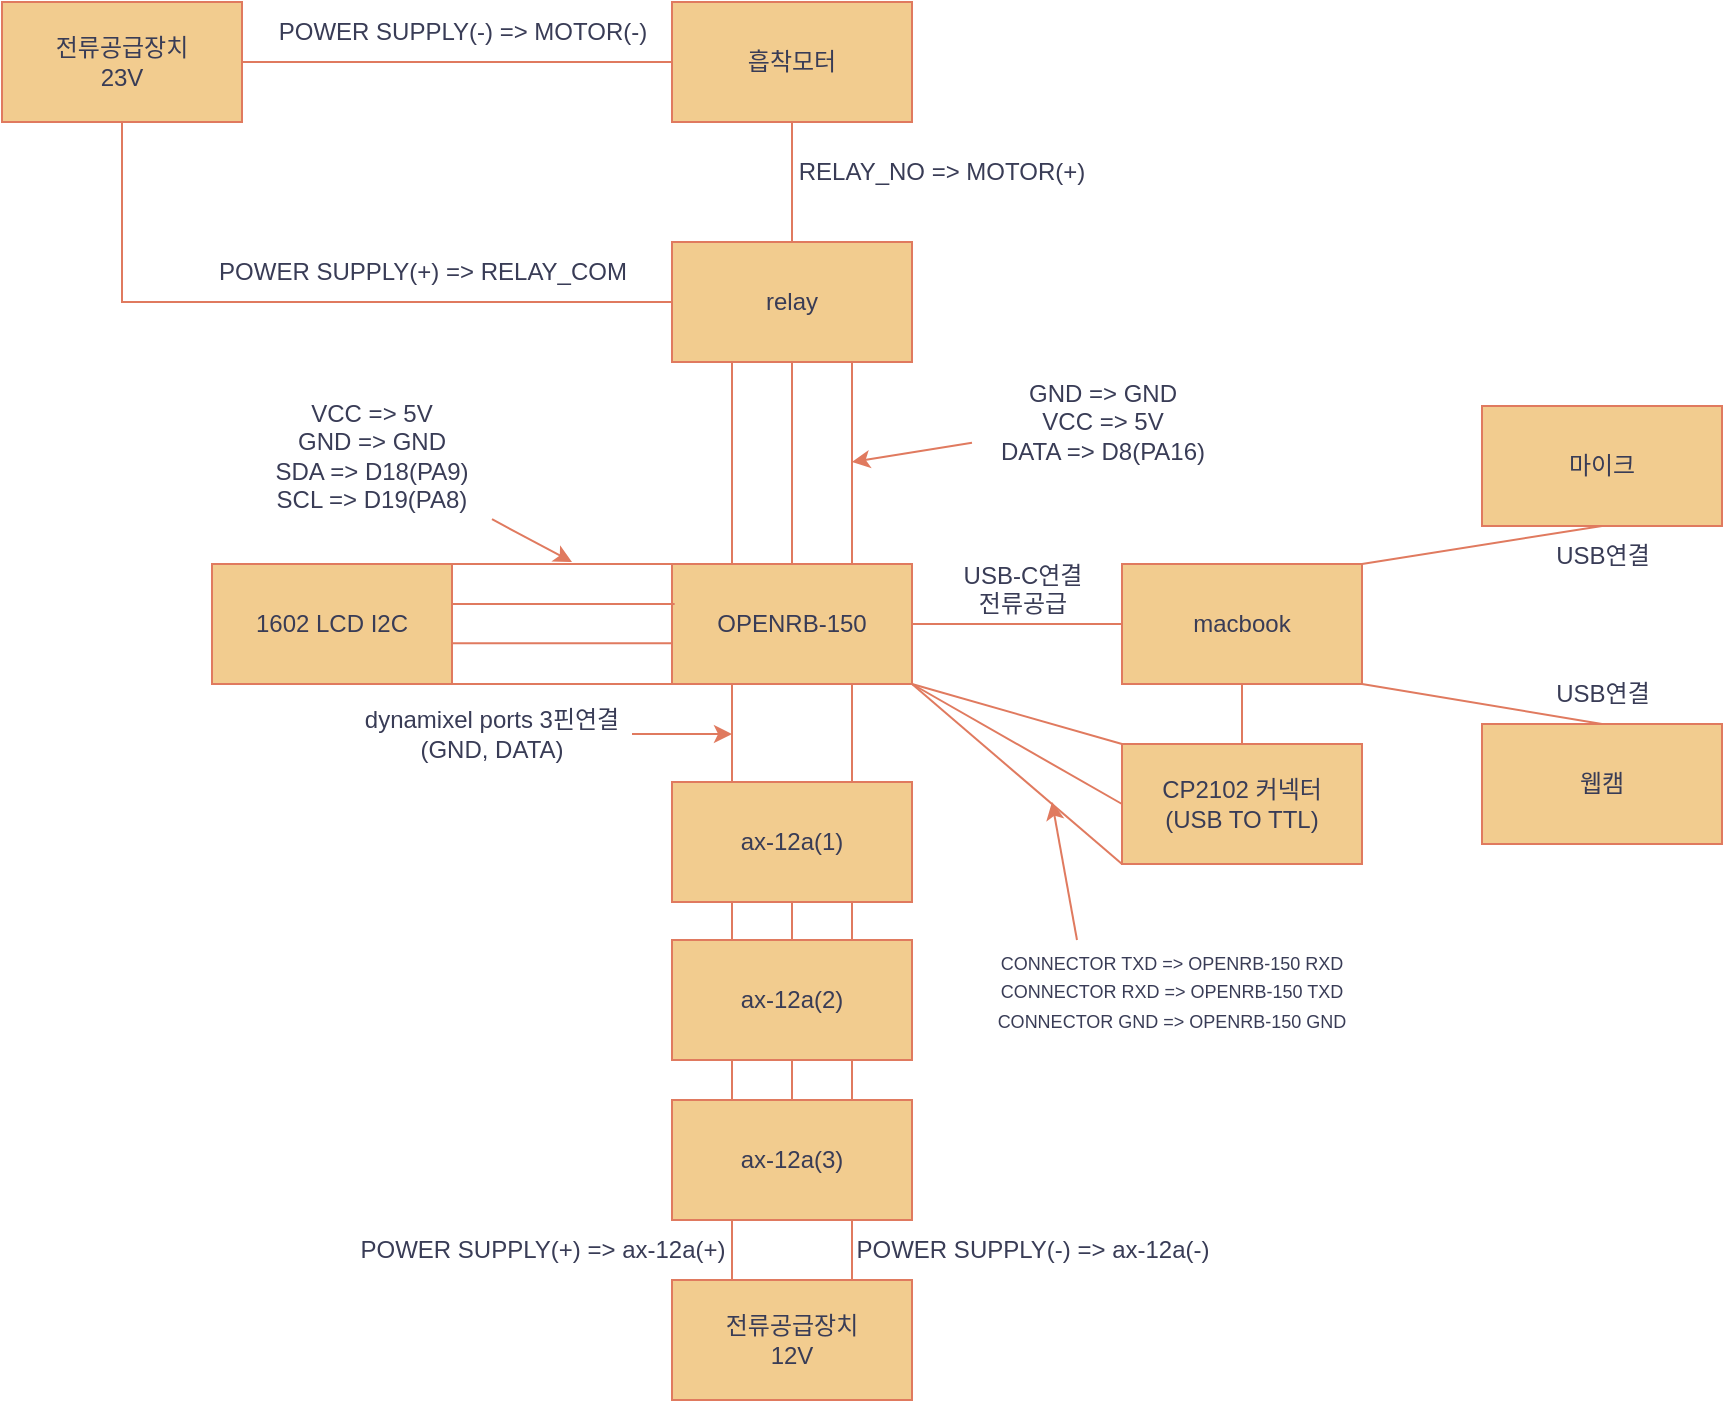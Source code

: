 <mxfile version="28.1.0">
  <diagram name="페이지-1" id="p5bLzSoSaJP6kwOeRM2j">
    <mxGraphModel dx="1559" dy="699" grid="1" gridSize="10" guides="1" tooltips="1" connect="1" arrows="1" fold="1" page="1" pageScale="1" pageWidth="827" pageHeight="1169" math="0" shadow="0">
      <root>
        <mxCell id="0" />
        <mxCell id="1" parent="0" />
        <mxCell id="WRhYxuFFtmBYYT9pFkxd-1" value="OPENRB-150" style="rounded=0;whiteSpace=wrap;html=1;labelBackgroundColor=none;fillColor=#F2CC8F;strokeColor=#E07A5F;fontColor=#393C56;" vertex="1" parent="1">
          <mxGeometry x="40" y="1171" width="120" height="60" as="geometry" />
        </mxCell>
        <mxCell id="WRhYxuFFtmBYYT9pFkxd-2" value="ax-12a(1)" style="rounded=0;whiteSpace=wrap;html=1;labelBackgroundColor=none;fillColor=#F2CC8F;strokeColor=#E07A5F;fontColor=#393C56;" vertex="1" parent="1">
          <mxGeometry x="40" y="1280" width="120" height="60" as="geometry" />
        </mxCell>
        <mxCell id="WRhYxuFFtmBYYT9pFkxd-3" value="ax-12a(2)" style="rounded=0;whiteSpace=wrap;html=1;labelBackgroundColor=none;fillColor=#F2CC8F;strokeColor=#E07A5F;fontColor=#393C56;" vertex="1" parent="1">
          <mxGeometry x="40" y="1359" width="120" height="60" as="geometry" />
        </mxCell>
        <mxCell id="WRhYxuFFtmBYYT9pFkxd-4" value="ax-12a(3)" style="rounded=0;whiteSpace=wrap;html=1;labelBackgroundColor=none;fillColor=#F2CC8F;strokeColor=#E07A5F;fontColor=#393C56;" vertex="1" parent="1">
          <mxGeometry x="40" y="1439" width="120" height="60" as="geometry" />
        </mxCell>
        <mxCell id="WRhYxuFFtmBYYT9pFkxd-5" value="macbook" style="rounded=0;whiteSpace=wrap;html=1;labelBackgroundColor=none;fillColor=#F2CC8F;strokeColor=#E07A5F;fontColor=#393C56;" vertex="1" parent="1">
          <mxGeometry x="265" y="1171" width="120" height="60" as="geometry" />
        </mxCell>
        <mxCell id="WRhYxuFFtmBYYT9pFkxd-6" value="웹캠" style="rounded=0;whiteSpace=wrap;html=1;labelBackgroundColor=none;fillColor=#F2CC8F;strokeColor=#E07A5F;fontColor=#393C56;" vertex="1" parent="1">
          <mxGeometry x="445" y="1251" width="120" height="60" as="geometry" />
        </mxCell>
        <mxCell id="WRhYxuFFtmBYYT9pFkxd-7" value="마이크" style="rounded=0;whiteSpace=wrap;html=1;labelBackgroundColor=none;fillColor=#F2CC8F;strokeColor=#E07A5F;fontColor=#393C56;" vertex="1" parent="1">
          <mxGeometry x="445" y="1092" width="120" height="60" as="geometry" />
        </mxCell>
        <mxCell id="WRhYxuFFtmBYYT9pFkxd-8" value="" style="endArrow=none;html=1;rounded=0;labelBackgroundColor=none;strokeColor=#E07A5F;fontColor=default;exitX=0.5;exitY=0;exitDx=0;exitDy=0;entryX=1;entryY=1;entryDx=0;entryDy=0;" edge="1" parent="1" source="WRhYxuFFtmBYYT9pFkxd-6" target="WRhYxuFFtmBYYT9pFkxd-5">
          <mxGeometry width="50" height="50" relative="1" as="geometry">
            <mxPoint x="650" y="1201" as="sourcePoint" />
            <mxPoint x="535" y="1231" as="targetPoint" />
          </mxGeometry>
        </mxCell>
        <mxCell id="WRhYxuFFtmBYYT9pFkxd-9" value="" style="endArrow=none;html=1;rounded=0;labelBackgroundColor=none;strokeColor=#E07A5F;fontColor=default;entryX=1;entryY=0;entryDx=0;entryDy=0;exitX=0.5;exitY=1;exitDx=0;exitDy=0;" edge="1" parent="1" source="WRhYxuFFtmBYYT9pFkxd-7" target="WRhYxuFFtmBYYT9pFkxd-5">
          <mxGeometry width="50" height="50" relative="1" as="geometry">
            <mxPoint x="770" y="1201" as="sourcePoint" />
            <mxPoint x="535" y="1171" as="targetPoint" />
          </mxGeometry>
        </mxCell>
        <mxCell id="WRhYxuFFtmBYYT9pFkxd-10" value="USB연결" style="text;html=1;align=center;verticalAlign=middle;resizable=0;points=[];autosize=1;strokeColor=none;fillColor=none;labelBackgroundColor=none;fontColor=#393C56;" vertex="1" parent="1">
          <mxGeometry x="470" y="1152" width="70" height="30" as="geometry" />
        </mxCell>
        <mxCell id="WRhYxuFFtmBYYT9pFkxd-11" value="USB연결" style="text;html=1;align=center;verticalAlign=middle;resizable=0;points=[];autosize=1;strokeColor=none;fillColor=none;labelBackgroundColor=none;fontColor=#393C56;" vertex="1" parent="1">
          <mxGeometry x="470" y="1221" width="70" height="30" as="geometry" />
        </mxCell>
        <mxCell id="WRhYxuFFtmBYYT9pFkxd-12" value="USB-C연결&lt;div&gt;전류공급&lt;/div&gt;&lt;div&gt;&lt;br&gt;&lt;/div&gt;" style="text;html=1;align=center;verticalAlign=middle;resizable=0;points=[];autosize=1;strokeColor=none;fillColor=none;labelBackgroundColor=none;fontColor=#393C56;" vertex="1" parent="1">
          <mxGeometry x="175" y="1161" width="80" height="60" as="geometry" />
        </mxCell>
        <mxCell id="WRhYxuFFtmBYYT9pFkxd-13" value="전류공급장치&lt;div&gt;12V&lt;/div&gt;" style="rounded=0;whiteSpace=wrap;html=1;labelBackgroundColor=none;fillColor=#F2CC8F;strokeColor=#E07A5F;fontColor=#393C56;" vertex="1" parent="1">
          <mxGeometry x="40" y="1529" width="120" height="60" as="geometry" />
        </mxCell>
        <mxCell id="WRhYxuFFtmBYYT9pFkxd-14" value="POWER SUPPLY(+) =&amp;gt; ax-12a(+)" style="text;html=1;align=center;verticalAlign=middle;resizable=0;points=[];autosize=1;strokeColor=none;fillColor=none;labelBackgroundColor=none;fontColor=#393C56;" vertex="1" parent="1">
          <mxGeometry x="-130" y="1499" width="210" height="30" as="geometry" />
        </mxCell>
        <mxCell id="WRhYxuFFtmBYYT9pFkxd-15" value="POWER SUPPLY(-) =&amp;gt; ax-12a(-)" style="text;html=1;align=center;verticalAlign=middle;resizable=0;points=[];autosize=1;strokeColor=none;fillColor=none;labelBackgroundColor=none;fontColor=#393C56;" vertex="1" parent="1">
          <mxGeometry x="120" y="1499" width="200" height="30" as="geometry" />
        </mxCell>
        <mxCell id="WRhYxuFFtmBYYT9pFkxd-16" value="" style="endArrow=none;html=1;rounded=0;labelBackgroundColor=none;strokeColor=#E07A5F;fontColor=default;entryX=0.25;entryY=1;entryDx=0;entryDy=0;exitX=0.25;exitY=0;exitDx=0;exitDy=0;" edge="1" parent="1" source="WRhYxuFFtmBYYT9pFkxd-2" target="WRhYxuFFtmBYYT9pFkxd-1">
          <mxGeometry width="50" height="50" relative="1" as="geometry">
            <mxPoint x="-315" y="1505" as="sourcePoint" />
            <mxPoint x="-540" y="1505" as="targetPoint" />
            <Array as="points" />
          </mxGeometry>
        </mxCell>
        <mxCell id="WRhYxuFFtmBYYT9pFkxd-17" value="" style="endArrow=none;html=1;rounded=0;labelBackgroundColor=none;strokeColor=#E07A5F;fontColor=default;entryX=0.75;entryY=1;entryDx=0;entryDy=0;exitX=0.75;exitY=0;exitDx=0;exitDy=0;" edge="1" parent="1" source="WRhYxuFFtmBYYT9pFkxd-2" target="WRhYxuFFtmBYYT9pFkxd-1">
          <mxGeometry width="50" height="50" relative="1" as="geometry">
            <mxPoint x="-355" y="1460" as="sourcePoint" />
            <mxPoint x="-540" y="1475" as="targetPoint" />
            <Array as="points" />
          </mxGeometry>
        </mxCell>
        <mxCell id="WRhYxuFFtmBYYT9pFkxd-18" value="dynamixel ports 3핀연결(GND, DATA)" style="text;html=1;align=center;verticalAlign=middle;whiteSpace=wrap;rounded=0;labelBackgroundColor=none;fontColor=#393C56;" vertex="1" parent="1">
          <mxGeometry x="-120" y="1241" width="140" height="30" as="geometry" />
        </mxCell>
        <mxCell id="WRhYxuFFtmBYYT9pFkxd-19" value="relay" style="rounded=0;whiteSpace=wrap;html=1;fillColor=#F2CC8F;strokeColor=#E07A5F;labelBackgroundColor=none;fontColor=#393C56;" vertex="1" parent="1">
          <mxGeometry x="40" y="1010" width="120" height="60" as="geometry" />
        </mxCell>
        <mxCell id="WRhYxuFFtmBYYT9pFkxd-20" value="흡착모터" style="rounded=0;whiteSpace=wrap;html=1;labelBackgroundColor=none;fillColor=#F2CC8F;strokeColor=#E07A5F;fontColor=#393C56;" vertex="1" parent="1">
          <mxGeometry x="40" y="890" width="120" height="60" as="geometry" />
        </mxCell>
        <mxCell id="WRhYxuFFtmBYYT9pFkxd-21" value="" style="endArrow=none;html=1;rounded=0;labelBackgroundColor=none;strokeColor=#E07A5F;fontColor=default;entryX=0.75;entryY=1;entryDx=0;entryDy=0;exitX=0.75;exitY=0;exitDx=0;exitDy=0;" edge="1" parent="1" source="WRhYxuFFtmBYYT9pFkxd-1" target="WRhYxuFFtmBYYT9pFkxd-19">
          <mxGeometry width="50" height="50" relative="1" as="geometry">
            <mxPoint x="-105" y="765" as="sourcePoint" />
            <mxPoint x="-330" y="835" as="targetPoint" />
          </mxGeometry>
        </mxCell>
        <mxCell id="WRhYxuFFtmBYYT9pFkxd-22" value="" style="endArrow=none;html=1;rounded=0;labelBackgroundColor=none;strokeColor=#E07A5F;fontColor=default;exitX=0.25;exitY=1;exitDx=0;exitDy=0;entryX=0.25;entryY=0;entryDx=0;entryDy=0;" edge="1" parent="1" source="WRhYxuFFtmBYYT9pFkxd-19" target="WRhYxuFFtmBYYT9pFkxd-1">
          <mxGeometry width="50" height="50" relative="1" as="geometry">
            <mxPoint x="-370" y="805" as="sourcePoint" />
            <mxPoint x="-105" y="735" as="targetPoint" />
          </mxGeometry>
        </mxCell>
        <mxCell id="WRhYxuFFtmBYYT9pFkxd-23" value="전류공급장치&lt;div&gt;23V&lt;/div&gt;" style="rounded=0;whiteSpace=wrap;html=1;labelBackgroundColor=none;fillColor=#F2CC8F;strokeColor=#E07A5F;fontColor=#393C56;" vertex="1" parent="1">
          <mxGeometry x="-295" y="890" width="120" height="60" as="geometry" />
        </mxCell>
        <mxCell id="WRhYxuFFtmBYYT9pFkxd-24" value="" style="endArrow=none;html=1;rounded=0;entryX=0;entryY=0.5;entryDx=0;entryDy=0;labelBackgroundColor=none;strokeColor=#E07A5F;fontColor=default;exitX=0.5;exitY=1;exitDx=0;exitDy=0;" edge="1" parent="1" source="WRhYxuFFtmBYYT9pFkxd-23" target="WRhYxuFFtmBYYT9pFkxd-19">
          <mxGeometry width="50" height="50" relative="1" as="geometry">
            <mxPoint x="-150" y="980" as="sourcePoint" />
            <mxPoint x="-324.2" y="735" as="targetPoint" />
            <Array as="points">
              <mxPoint x="-235" y="1040" />
            </Array>
          </mxGeometry>
        </mxCell>
        <mxCell id="WRhYxuFFtmBYYT9pFkxd-25" value="POWER SUPPLY(+) =&amp;gt; RELAY_COM" style="text;html=1;align=center;verticalAlign=middle;resizable=0;points=[];autosize=1;strokeColor=none;fillColor=none;labelBackgroundColor=none;fontColor=#393C56;" vertex="1" parent="1">
          <mxGeometry x="-200" y="1010" width="230" height="30" as="geometry" />
        </mxCell>
        <mxCell id="WRhYxuFFtmBYYT9pFkxd-26" value="POWER SUPPLY(-) =&amp;gt; MOTOR(-)" style="text;html=1;align=center;verticalAlign=middle;resizable=0;points=[];autosize=1;strokeColor=none;fillColor=none;labelBackgroundColor=none;fontColor=#393C56;" vertex="1" parent="1">
          <mxGeometry x="-170" y="890" width="210" height="30" as="geometry" />
        </mxCell>
        <mxCell id="WRhYxuFFtmBYYT9pFkxd-27" value="CP2102&amp;nbsp;커넥터&lt;div&gt;(USB TO TTL&lt;span style=&quot;background-color: transparent; color: light-dark(rgb(57, 60, 86), rgb(182, 184, 207));&quot;&gt;)&lt;/span&gt;&lt;/div&gt;" style="rounded=0;whiteSpace=wrap;html=1;strokeColor=#E07A5F;fontColor=#393C56;fillColor=#F2CC8F;labelBackgroundColor=none;" vertex="1" parent="1">
          <mxGeometry x="265" y="1261" width="120" height="60" as="geometry" />
        </mxCell>
        <mxCell id="WRhYxuFFtmBYYT9pFkxd-28" value="" style="endArrow=none;html=1;rounded=0;strokeColor=#E07A5F;fontColor=default;fillColor=#F2CC8F;exitX=0.5;exitY=0;exitDx=0;exitDy=0;entryX=0.5;entryY=1;entryDx=0;entryDy=0;labelBackgroundColor=none;" edge="1" parent="1" source="WRhYxuFFtmBYYT9pFkxd-27" target="WRhYxuFFtmBYYT9pFkxd-5">
          <mxGeometry width="50" height="50" relative="1" as="geometry">
            <mxPoint x="-540" y="1630" as="sourcePoint" />
            <mxPoint x="340" y="1420" as="targetPoint" />
          </mxGeometry>
        </mxCell>
        <mxCell id="WRhYxuFFtmBYYT9pFkxd-29" value="1602 LCD I2C" style="rounded=0;whiteSpace=wrap;html=1;strokeColor=#E07A5F;fontColor=#393C56;fillColor=#F2CC8F;labelBackgroundColor=none;" vertex="1" parent="1">
          <mxGeometry x="-190" y="1171" width="120" height="60" as="geometry" />
        </mxCell>
        <mxCell id="WRhYxuFFtmBYYT9pFkxd-30" value="" style="endArrow=none;html=1;rounded=0;strokeColor=#E07A5F;fontColor=default;fillColor=#F2CC8F;exitX=0;exitY=0.5;exitDx=0;exitDy=0;entryX=1;entryY=0.5;entryDx=0;entryDy=0;labelBackgroundColor=none;" edge="1" parent="1" source="WRhYxuFFtmBYYT9pFkxd-5" target="WRhYxuFFtmBYYT9pFkxd-1">
          <mxGeometry width="50" height="50" relative="1" as="geometry">
            <mxPoint x="510" y="1071" as="sourcePoint" />
            <mxPoint x="345" y="1081" as="targetPoint" />
          </mxGeometry>
        </mxCell>
        <mxCell id="WRhYxuFFtmBYYT9pFkxd-31" value="" style="endArrow=none;html=1;rounded=0;strokeColor=#E07A5F;fontColor=default;fillColor=#F2CC8F;entryX=0.25;entryY=1;entryDx=0;entryDy=0;exitX=0.25;exitY=0;exitDx=0;exitDy=0;labelBackgroundColor=none;" edge="1" parent="1" source="WRhYxuFFtmBYYT9pFkxd-3" target="WRhYxuFFtmBYYT9pFkxd-2">
          <mxGeometry width="50" height="50" relative="1" as="geometry">
            <mxPoint x="-36" y="1420" as="sourcePoint" />
            <mxPoint x="14" y="1370" as="targetPoint" />
          </mxGeometry>
        </mxCell>
        <mxCell id="WRhYxuFFtmBYYT9pFkxd-32" value="" style="endArrow=none;html=1;rounded=0;strokeColor=#E07A5F;fontColor=default;fillColor=#F2CC8F;entryX=0.5;entryY=1;entryDx=0;entryDy=0;exitX=0.5;exitY=0;exitDx=0;exitDy=0;labelBackgroundColor=none;" edge="1" parent="1" source="WRhYxuFFtmBYYT9pFkxd-3" target="WRhYxuFFtmBYYT9pFkxd-2">
          <mxGeometry width="50" height="50" relative="1" as="geometry">
            <mxPoint x="-1.3" y="1370" as="sourcePoint" />
            <mxPoint x="-1.3" y="1340" as="targetPoint" />
          </mxGeometry>
        </mxCell>
        <mxCell id="WRhYxuFFtmBYYT9pFkxd-33" value="" style="endArrow=none;html=1;rounded=0;strokeColor=#E07A5F;fontColor=default;fillColor=#F2CC8F;entryX=0.75;entryY=1;entryDx=0;entryDy=0;exitX=0.75;exitY=0;exitDx=0;exitDy=0;labelBackgroundColor=none;" edge="1" parent="1" source="WRhYxuFFtmBYYT9pFkxd-3" target="WRhYxuFFtmBYYT9pFkxd-2">
          <mxGeometry width="50" height="50" relative="1" as="geometry">
            <mxPoint x="-46" y="1520" as="sourcePoint" />
            <mxPoint x="-46" y="1490" as="targetPoint" />
          </mxGeometry>
        </mxCell>
        <mxCell id="WRhYxuFFtmBYYT9pFkxd-34" value="" style="endArrow=none;html=1;rounded=0;strokeColor=#E07A5F;fontColor=default;fillColor=#F2CC8F;entryX=0.25;entryY=1;entryDx=0;entryDy=0;exitX=0.25;exitY=0;exitDx=0;exitDy=0;labelBackgroundColor=none;" edge="1" parent="1" source="WRhYxuFFtmBYYT9pFkxd-4" target="WRhYxuFFtmBYYT9pFkxd-3">
          <mxGeometry width="50" height="50" relative="1" as="geometry">
            <mxPoint x="-96" y="1570" as="sourcePoint" />
            <mxPoint x="-96" y="1540" as="targetPoint" />
          </mxGeometry>
        </mxCell>
        <mxCell id="WRhYxuFFtmBYYT9pFkxd-35" value="" style="endArrow=none;html=1;rounded=0;strokeColor=#E07A5F;fontColor=default;fillColor=#F2CC8F;entryX=0.5;entryY=1;entryDx=0;entryDy=0;exitX=0.5;exitY=0;exitDx=0;exitDy=0;labelBackgroundColor=none;" edge="1" parent="1" source="WRhYxuFFtmBYYT9pFkxd-4" target="WRhYxuFFtmBYYT9pFkxd-3">
          <mxGeometry width="50" height="50" relative="1" as="geometry">
            <mxPoint x="-46" y="1580" as="sourcePoint" />
            <mxPoint x="-46" y="1550" as="targetPoint" />
          </mxGeometry>
        </mxCell>
        <mxCell id="WRhYxuFFtmBYYT9pFkxd-36" value="" style="endArrow=none;html=1;rounded=0;strokeColor=#E07A5F;fontColor=default;fillColor=#F2CC8F;entryX=0.75;entryY=1;entryDx=0;entryDy=0;exitX=0.75;exitY=0;exitDx=0;exitDy=0;labelBackgroundColor=none;" edge="1" parent="1" source="WRhYxuFFtmBYYT9pFkxd-4" target="WRhYxuFFtmBYYT9pFkxd-3">
          <mxGeometry width="50" height="50" relative="1" as="geometry">
            <mxPoint x="-156" y="1590" as="sourcePoint" />
            <mxPoint x="-156" y="1560" as="targetPoint" />
          </mxGeometry>
        </mxCell>
        <mxCell id="WRhYxuFFtmBYYT9pFkxd-37" value="" style="endArrow=none;html=1;rounded=0;strokeColor=#E07A5F;fontColor=default;fillColor=#F2CC8F;entryX=0.75;entryY=1;entryDx=0;entryDy=0;exitX=0.75;exitY=0;exitDx=0;exitDy=0;labelBackgroundColor=none;" edge="1" parent="1" source="WRhYxuFFtmBYYT9pFkxd-13" target="WRhYxuFFtmBYYT9pFkxd-4">
          <mxGeometry width="50" height="50" relative="1" as="geometry">
            <mxPoint x="-156" y="1660" as="sourcePoint" />
            <mxPoint x="-156" y="1630" as="targetPoint" />
          </mxGeometry>
        </mxCell>
        <mxCell id="WRhYxuFFtmBYYT9pFkxd-38" value="" style="endArrow=none;html=1;rounded=0;strokeColor=#E07A5F;fontColor=default;fillColor=#F2CC8F;entryX=0.25;entryY=1;entryDx=0;entryDy=0;exitX=0.25;exitY=0;exitDx=0;exitDy=0;labelBackgroundColor=none;" edge="1" parent="1" source="WRhYxuFFtmBYYT9pFkxd-13" target="WRhYxuFFtmBYYT9pFkxd-4">
          <mxGeometry width="50" height="50" relative="1" as="geometry">
            <mxPoint x="-56" y="1660" as="sourcePoint" />
            <mxPoint x="-56" y="1630" as="targetPoint" />
          </mxGeometry>
        </mxCell>
        <mxCell id="WRhYxuFFtmBYYT9pFkxd-39" value="" style="endArrow=none;html=1;rounded=0;strokeColor=#E07A5F;fontColor=default;fillColor=#F2CC8F;exitX=0.5;exitY=1;exitDx=0;exitDy=0;entryX=0.5;entryY=0;entryDx=0;entryDy=0;labelBackgroundColor=none;" edge="1" parent="1" source="WRhYxuFFtmBYYT9pFkxd-19" target="WRhYxuFFtmBYYT9pFkxd-1">
          <mxGeometry width="50" height="50" relative="1" as="geometry">
            <mxPoint x="-200" y="780" as="sourcePoint" />
            <mxPoint x="-105" y="750" as="targetPoint" />
          </mxGeometry>
        </mxCell>
        <mxCell id="WRhYxuFFtmBYYT9pFkxd-40" value="GND =&amp;gt; GND&lt;div&gt;VCC =&amp;gt; 5V&lt;/div&gt;&lt;div&gt;DATA =&amp;gt; D8(PA16)&lt;/div&gt;" style="text;html=1;align=center;verticalAlign=middle;resizable=0;points=[];autosize=1;strokeColor=none;fillColor=none;fontColor=#393C56;labelBackgroundColor=none;" vertex="1" parent="1">
          <mxGeometry x="190" y="1070" width="130" height="60" as="geometry" />
        </mxCell>
        <mxCell id="WRhYxuFFtmBYYT9pFkxd-41" value="" style="endArrow=none;html=1;rounded=0;strokeColor=#E07A5F;fontColor=default;fillColor=#F2CC8F;exitX=0.011;exitY=0.333;exitDx=0;exitDy=0;entryX=1.003;entryY=0.333;entryDx=0;entryDy=0;entryPerimeter=0;exitPerimeter=0;labelBackgroundColor=none;" edge="1" parent="1" source="WRhYxuFFtmBYYT9pFkxd-1" target="WRhYxuFFtmBYYT9pFkxd-29">
          <mxGeometry width="50" height="50" relative="1" as="geometry">
            <mxPoint x="-611.12" y="1120.76" as="sourcePoint" />
            <mxPoint x="-15" y="1201" as="targetPoint" />
          </mxGeometry>
        </mxCell>
        <mxCell id="WRhYxuFFtmBYYT9pFkxd-42" value="" style="endArrow=none;html=1;rounded=0;strokeColor=#E07A5F;fontColor=default;fillColor=#F2CC8F;entryX=1;entryY=1;entryDx=0;entryDy=0;exitX=0;exitY=1;exitDx=0;exitDy=0;labelBackgroundColor=none;" edge="1" parent="1" source="WRhYxuFFtmBYYT9pFkxd-1" target="WRhYxuFFtmBYYT9pFkxd-29">
          <mxGeometry width="50" height="50" relative="1" as="geometry">
            <mxPoint x="-538.52" y="1121" as="sourcePoint" />
            <mxPoint x="-400" y="1031" as="targetPoint" />
          </mxGeometry>
        </mxCell>
        <mxCell id="WRhYxuFFtmBYYT9pFkxd-43" value="" style="endArrow=none;html=1;rounded=0;strokeColor=#E07A5F;fontColor=default;fillColor=#F2CC8F;entryX=1.003;entryY=0.661;entryDx=0;entryDy=0;exitX=0.003;exitY=0.661;exitDx=0;exitDy=0;entryPerimeter=0;exitPerimeter=0;labelBackgroundColor=none;" edge="1" parent="1" source="WRhYxuFFtmBYYT9pFkxd-1" target="WRhYxuFFtmBYYT9pFkxd-29">
          <mxGeometry width="50" height="50" relative="1" as="geometry">
            <mxPoint x="-587.36" y="1121.24" as="sourcePoint" />
            <mxPoint x="-580" y="1041" as="targetPoint" />
          </mxGeometry>
        </mxCell>
        <mxCell id="WRhYxuFFtmBYYT9pFkxd-44" value="" style="endArrow=none;html=1;rounded=0;strokeColor=#E07A5F;fontColor=default;fillColor=#F2CC8F;entryX=1;entryY=0;entryDx=0;entryDy=0;exitX=0;exitY=0;exitDx=0;exitDy=0;labelBackgroundColor=none;" edge="1" parent="1" source="WRhYxuFFtmBYYT9pFkxd-1" target="WRhYxuFFtmBYYT9pFkxd-29">
          <mxGeometry width="50" height="50" relative="1" as="geometry">
            <mxPoint x="-563.48" y="1121.24" as="sourcePoint" />
            <mxPoint x="-559.93" y="1031" as="targetPoint" />
          </mxGeometry>
        </mxCell>
        <mxCell id="WRhYxuFFtmBYYT9pFkxd-45" value="VCC =&amp;gt; 5V&lt;div&gt;GND =&amp;gt; GND&lt;/div&gt;&lt;div&gt;SDA =&amp;gt; D18(PA9)&lt;/div&gt;&lt;div&gt;SCL =&amp;gt; D19(PA8)&lt;/div&gt;" style="text;html=1;align=center;verticalAlign=middle;whiteSpace=wrap;rounded=0;fontColor=#393C56;labelBackgroundColor=none;" vertex="1" parent="1">
          <mxGeometry x="-170" y="1081" width="120" height="71" as="geometry" />
        </mxCell>
        <mxCell id="WRhYxuFFtmBYYT9pFkxd-46" value="" style="endArrow=none;html=1;rounded=0;strokeColor=#E07A5F;fontColor=default;fillColor=#F2CC8F;exitX=0.5;exitY=0;exitDx=0;exitDy=0;entryX=0.5;entryY=1;entryDx=0;entryDy=0;labelBackgroundColor=none;" edge="1" parent="1" source="WRhYxuFFtmBYYT9pFkxd-19" target="WRhYxuFFtmBYYT9pFkxd-20">
          <mxGeometry width="50" height="50" relative="1" as="geometry">
            <mxPoint x="-380" y="700" as="sourcePoint" />
            <mxPoint x="-310" y="650" as="targetPoint" />
          </mxGeometry>
        </mxCell>
        <mxCell id="WRhYxuFFtmBYYT9pFkxd-47" value="RELAY_NO =&amp;gt; MOTOR(+)" style="text;html=1;align=center;verticalAlign=middle;whiteSpace=wrap;rounded=0;fontColor=#393C56;labelBackgroundColor=none;" vertex="1" parent="1">
          <mxGeometry x="100" y="960" width="150" height="30" as="geometry" />
        </mxCell>
        <mxCell id="WRhYxuFFtmBYYT9pFkxd-48" value="" style="endArrow=none;html=1;rounded=0;strokeColor=#E07A5F;fontColor=default;fillColor=#F2CC8F;exitX=0;exitY=0;exitDx=0;exitDy=0;entryX=1;entryY=1;entryDx=0;entryDy=0;labelBackgroundColor=none;" edge="1" parent="1" source="WRhYxuFFtmBYYT9pFkxd-27" target="WRhYxuFFtmBYYT9pFkxd-1">
          <mxGeometry width="50" height="50" relative="1" as="geometry">
            <mxPoint x="-415" y="1590" as="sourcePoint" />
            <mxPoint x="-540" y="1520" as="targetPoint" />
          </mxGeometry>
        </mxCell>
        <mxCell id="WRhYxuFFtmBYYT9pFkxd-49" value="" style="endArrow=none;html=1;rounded=0;strokeColor=#E07A5F;fontColor=default;fillColor=#F2CC8F;entryX=1;entryY=1;entryDx=0;entryDy=0;exitX=0;exitY=1;exitDx=0;exitDy=0;labelBackgroundColor=none;" edge="1" parent="1" source="WRhYxuFFtmBYYT9pFkxd-27" target="WRhYxuFFtmBYYT9pFkxd-1">
          <mxGeometry width="50" height="50" relative="1" as="geometry">
            <mxPoint x="230" y="1330" as="sourcePoint" />
            <mxPoint x="-540" y="1520" as="targetPoint" />
          </mxGeometry>
        </mxCell>
        <mxCell id="WRhYxuFFtmBYYT9pFkxd-50" value="" style="endArrow=none;html=1;rounded=0;strokeColor=#E07A5F;fontColor=default;fillColor=#F2CC8F;exitX=0;exitY=0.5;exitDx=0;exitDy=0;entryX=1;entryY=1;entryDx=0;entryDy=0;labelBackgroundColor=none;" edge="1" parent="1" source="WRhYxuFFtmBYYT9pFkxd-27" target="WRhYxuFFtmBYYT9pFkxd-1">
          <mxGeometry width="50" height="50" relative="1" as="geometry">
            <mxPoint x="-315" y="1595" as="sourcePoint" />
            <mxPoint x="-540" y="1520" as="targetPoint" />
          </mxGeometry>
        </mxCell>
        <mxCell id="WRhYxuFFtmBYYT9pFkxd-51" value="&lt;font style=&quot;font-size: 9px;&quot;&gt;CONNECTOR TXD =&amp;gt; OPENRB-150 RXD&lt;/font&gt;&lt;div&gt;&lt;font style=&quot;font-size: 9px;&quot;&gt;CONNECTOR RXD&amp;nbsp;&lt;span style=&quot;background-color: transparent; color: light-dark(rgb(57, 60, 86), rgb(182, 184, 207));&quot;&gt;=&amp;gt; OPENRB-150 TXD&lt;/span&gt;&lt;/font&gt;&lt;/div&gt;&lt;div&gt;&lt;font style=&quot;font-size: 9px;&quot;&gt;CONNECTOR GND =&amp;gt; OPENRB-150 GND&lt;/font&gt;&lt;/div&gt;" style="text;html=1;align=center;verticalAlign=middle;whiteSpace=wrap;rounded=0;fontColor=#393C56;labelBackgroundColor=none;" vertex="1" parent="1">
          <mxGeometry x="195" y="1359" width="190" height="50" as="geometry" />
        </mxCell>
        <mxCell id="WRhYxuFFtmBYYT9pFkxd-52" value="" style="endArrow=none;html=1;rounded=0;entryX=0;entryY=0.5;entryDx=0;entryDy=0;exitX=1;exitY=0.5;exitDx=0;exitDy=0;labelBackgroundColor=none;strokeColor=#E07A5F;fontColor=default;" edge="1" parent="1" source="WRhYxuFFtmBYYT9pFkxd-23" target="WRhYxuFFtmBYYT9pFkxd-20">
          <mxGeometry width="50" height="50" relative="1" as="geometry">
            <mxPoint x="-190" y="930" as="sourcePoint" />
            <mxPoint x="-140" y="880" as="targetPoint" />
          </mxGeometry>
        </mxCell>
        <mxCell id="WRhYxuFFtmBYYT9pFkxd-53" value="" style="endArrow=classic;html=1;rounded=0;exitX=1;exitY=0.5;exitDx=0;exitDy=0;labelBackgroundColor=none;strokeColor=#E07A5F;fontColor=default;" edge="1" parent="1" source="WRhYxuFFtmBYYT9pFkxd-18">
          <mxGeometry width="50" height="50" relative="1" as="geometry">
            <mxPoint x="175" y="1271" as="sourcePoint" />
            <mxPoint x="70" y="1256" as="targetPoint" />
          </mxGeometry>
        </mxCell>
        <mxCell id="WRhYxuFFtmBYYT9pFkxd-54" value="" style="endArrow=classic;html=1;rounded=0;labelBackgroundColor=none;strokeColor=#E07A5F;fontColor=default;" edge="1" parent="1" source="WRhYxuFFtmBYYT9pFkxd-40">
          <mxGeometry width="50" height="50" relative="1" as="geometry">
            <mxPoint x="220" y="1230" as="sourcePoint" />
            <mxPoint x="130" y="1120" as="targetPoint" />
          </mxGeometry>
        </mxCell>
        <mxCell id="WRhYxuFFtmBYYT9pFkxd-55" value="" style="endArrow=classic;html=1;rounded=0;labelBackgroundColor=none;strokeColor=#E07A5F;fontColor=default;" edge="1" parent="1" source="WRhYxuFFtmBYYT9pFkxd-45">
          <mxGeometry width="50" height="50" relative="1" as="geometry">
            <mxPoint x="220" y="1230" as="sourcePoint" />
            <mxPoint x="-10" y="1170" as="targetPoint" />
          </mxGeometry>
        </mxCell>
        <mxCell id="WRhYxuFFtmBYYT9pFkxd-56" value="" style="endArrow=classic;html=1;rounded=0;exitX=0.25;exitY=0;exitDx=0;exitDy=0;labelBackgroundColor=none;strokeColor=#E07A5F;fontColor=default;" edge="1" parent="1" source="WRhYxuFFtmBYYT9pFkxd-51">
          <mxGeometry width="50" height="50" relative="1" as="geometry">
            <mxPoint x="-30" y="1340" as="sourcePoint" />
            <mxPoint x="230" y="1290" as="targetPoint" />
          </mxGeometry>
        </mxCell>
      </root>
    </mxGraphModel>
  </diagram>
</mxfile>
